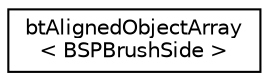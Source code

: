 digraph "Graphical Class Hierarchy"
{
  edge [fontname="Helvetica",fontsize="10",labelfontname="Helvetica",labelfontsize="10"];
  node [fontname="Helvetica",fontsize="10",shape=record];
  rankdir="LR";
  Node1 [label="btAlignedObjectArray\l\< BSPBrushSide \>",height=0.2,width=0.4,color="black", fillcolor="white", style="filled",URL="$classbt_aligned_object_array.html"];
}
